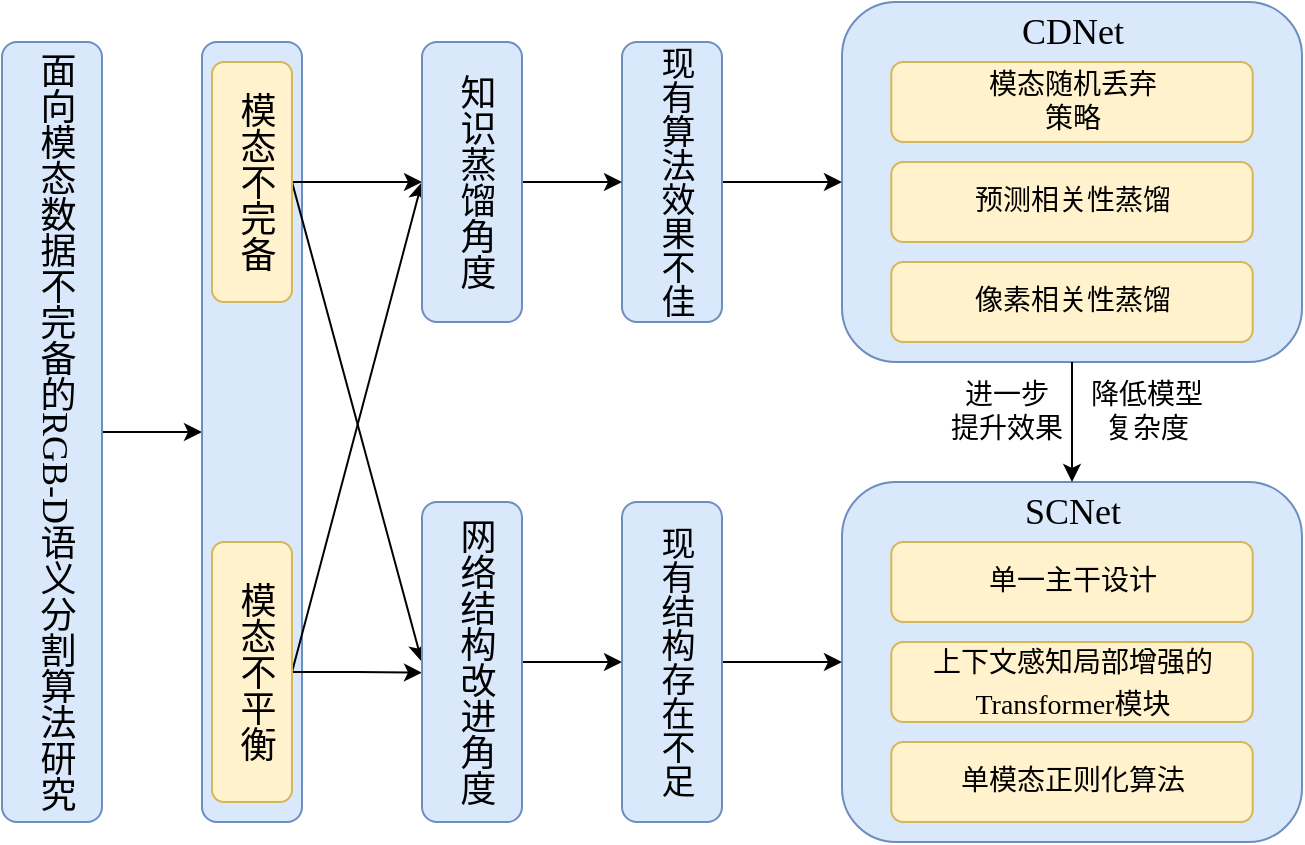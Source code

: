 <mxfile version="24.1.0" type="github">
  <diagram name="第 1 页" id="Zz-yE3sN_qA-QzTztnrS">
    <mxGraphModel dx="1036" dy="579" grid="1" gridSize="10" guides="1" tooltips="1" connect="1" arrows="1" fold="1" page="1" pageScale="1" pageWidth="827" pageHeight="1169" background="#ffffff" math="1" shadow="0">
      <root>
        <mxCell id="0" />
        <mxCell id="1" parent="0" />
        <mxCell id="541eKZ0h6Mssf_X0m6hL-1" style="edgeStyle=orthogonalEdgeStyle;rounded=0;orthogonalLoop=1;jettySize=auto;html=1;" parent="1" source="tpgCdPtoJpIrEywPEl91-1" target="tpgCdPtoJpIrEywPEl91-3" edge="1">
          <mxGeometry relative="1" as="geometry" />
        </mxCell>
        <mxCell id="tpgCdPtoJpIrEywPEl91-1" value="&lt;font style=&quot;font-size: 18px;&quot; face=&quot;宋体&quot;&gt;面向模态数据不完备的RGB-D语义分割算法研究&lt;/font&gt;" style="rounded=1;whiteSpace=wrap;html=1;fillColor=#dae8fc;strokeColor=#6c8ebf;flipV=1;direction=south;textDirection=vertical-lr;" parent="1" vertex="1">
          <mxGeometry x="40" y="120" width="50" height="390" as="geometry" />
        </mxCell>
        <mxCell id="tpgCdPtoJpIrEywPEl91-3" value="" style="rounded=1;whiteSpace=wrap;html=1;fillColor=#dae8fc;strokeColor=#6c8ebf;direction=south;" parent="1" vertex="1">
          <mxGeometry x="140" y="120" width="50" height="390" as="geometry" />
        </mxCell>
        <mxCell id="541eKZ0h6Mssf_X0m6hL-3" style="edgeStyle=orthogonalEdgeStyle;rounded=0;orthogonalLoop=1;jettySize=auto;html=1;entryX=0.5;entryY=1;entryDx=0;entryDy=0;" parent="1" source="tpgCdPtoJpIrEywPEl91-4" target="541eKZ0h6Mssf_X0m6hL-2" edge="1">
          <mxGeometry relative="1" as="geometry" />
        </mxCell>
        <mxCell id="541eKZ0h6Mssf_X0m6hL-4" style="rounded=0;orthogonalLoop=1;jettySize=auto;html=1;exitX=0.5;exitY=0;exitDx=0;exitDy=0;entryX=0.5;entryY=1;entryDx=0;entryDy=0;" parent="1" source="tpgCdPtoJpIrEywPEl91-4" target="tpgCdPtoJpIrEywPEl91-8" edge="1">
          <mxGeometry relative="1" as="geometry" />
        </mxCell>
        <mxCell id="tpgCdPtoJpIrEywPEl91-4" value="&lt;font style=&quot;font-size: 18px;&quot; face=&quot;宋体&quot;&gt;模态不完备&lt;/font&gt;" style="rounded=1;whiteSpace=wrap;html=1;fillColor=#fff2cc;strokeColor=#d6b656;direction=south;textDirection=vertical-lr;" parent="1" vertex="1">
          <mxGeometry x="145" y="130" width="40" height="120" as="geometry" />
        </mxCell>
        <mxCell id="541eKZ0h6Mssf_X0m6hL-5" style="edgeStyle=orthogonalEdgeStyle;rounded=0;orthogonalLoop=1;jettySize=auto;html=1;exitX=0.5;exitY=0;exitDx=0;exitDy=0;" parent="1" source="tpgCdPtoJpIrEywPEl91-5" edge="1">
          <mxGeometry relative="1" as="geometry">
            <mxPoint x="250" y="435.333" as="targetPoint" />
          </mxGeometry>
        </mxCell>
        <mxCell id="541eKZ0h6Mssf_X0m6hL-6" style="rounded=0;orthogonalLoop=1;jettySize=auto;html=1;exitX=0.5;exitY=0;exitDx=0;exitDy=0;entryX=0.5;entryY=1;entryDx=0;entryDy=0;" parent="1" source="tpgCdPtoJpIrEywPEl91-5" target="541eKZ0h6Mssf_X0m6hL-2" edge="1">
          <mxGeometry relative="1" as="geometry" />
        </mxCell>
        <mxCell id="tpgCdPtoJpIrEywPEl91-5" value="&lt;font style=&quot;font-size: 18px;&quot; face=&quot;宋体&quot;&gt;模态不平衡&lt;/font&gt;" style="rounded=1;whiteSpace=wrap;html=1;fillColor=#fff2cc;strokeColor=#d6b656;direction=south;textDirection=vertical-lr;" parent="1" vertex="1">
          <mxGeometry x="145" y="370" width="40" height="130" as="geometry" />
        </mxCell>
        <mxCell id="541eKZ0h6Mssf_X0m6hL-10" style="edgeStyle=orthogonalEdgeStyle;rounded=0;orthogonalLoop=1;jettySize=auto;html=1;exitX=0.5;exitY=0;exitDx=0;exitDy=0;entryX=0.5;entryY=1;entryDx=0;entryDy=0;" parent="1" source="tpgCdPtoJpIrEywPEl91-8" target="tpgCdPtoJpIrEywPEl91-31" edge="1">
          <mxGeometry relative="1" as="geometry" />
        </mxCell>
        <mxCell id="tpgCdPtoJpIrEywPEl91-8" value="&lt;font face=&quot;宋体&quot; style=&quot;font-size: 18px;&quot;&gt;网络结构改进&lt;/font&gt;&lt;span style=&quot;font-size: 18px; font-family: 宋体; background-color: initial;&quot;&gt;角度&lt;/span&gt;" style="rounded=1;whiteSpace=wrap;html=1;fillColor=#dae8fc;strokeColor=#6c8ebf;direction=south;textDirection=vertical-lr;" parent="1" vertex="1">
          <mxGeometry x="250" y="350" width="50" height="160" as="geometry" />
        </mxCell>
        <mxCell id="541eKZ0h6Mssf_X0m6hL-11" style="edgeStyle=orthogonalEdgeStyle;rounded=0;orthogonalLoop=1;jettySize=auto;html=1;exitX=0.5;exitY=0;exitDx=0;exitDy=0;entryX=0;entryY=0.5;entryDx=0;entryDy=0;" parent="1" source="tpgCdPtoJpIrEywPEl91-26" target="tpgCdPtoJpIrEywPEl91-41" edge="1">
          <mxGeometry relative="1" as="geometry" />
        </mxCell>
        <mxCell id="tpgCdPtoJpIrEywPEl91-26" value="&lt;font style=&quot;font-size: 17px;&quot; face=&quot;宋体&quot;&gt;现有算法效果不佳&lt;/font&gt;" style="rounded=1;whiteSpace=wrap;html=1;fillColor=#dae8fc;strokeColor=#6c8ebf;direction=south;textDirection=vertical-lr;" parent="1" vertex="1">
          <mxGeometry x="350" y="120" width="50" height="140" as="geometry" />
        </mxCell>
        <mxCell id="541eKZ0h6Mssf_X0m6hL-12" style="edgeStyle=orthogonalEdgeStyle;rounded=0;orthogonalLoop=1;jettySize=auto;html=1;exitX=0.5;exitY=0;exitDx=0;exitDy=0;entryX=0;entryY=0.5;entryDx=0;entryDy=0;" parent="1" source="tpgCdPtoJpIrEywPEl91-31" target="tpgCdPtoJpIrEywPEl91-35" edge="1">
          <mxGeometry relative="1" as="geometry" />
        </mxCell>
        <mxCell id="tpgCdPtoJpIrEywPEl91-31" value="&lt;font style=&quot;font-size: 17px;&quot; face=&quot;宋体&quot;&gt;现有结构存在不足&lt;/font&gt;" style="rounded=1;whiteSpace=wrap;html=1;fillColor=#dae8fc;strokeColor=#6c8ebf;direction=south;textDirection=vertical-lr;" parent="1" vertex="1">
          <mxGeometry x="350" y="350" width="50" height="160" as="geometry" />
        </mxCell>
        <mxCell id="tpgCdPtoJpIrEywPEl91-34" value="" style="group" parent="1" vertex="1" connectable="0">
          <mxGeometry x="460" y="340" width="230" height="180" as="geometry" />
        </mxCell>
        <mxCell id="tpgCdPtoJpIrEywPEl91-35" value="" style="rounded=1;whiteSpace=wrap;html=1;fillColor=#dae8fc;strokeColor=#6c8ebf;" parent="tpgCdPtoJpIrEywPEl91-34" vertex="1">
          <mxGeometry width="230" height="180" as="geometry" />
        </mxCell>
        <mxCell id="tpgCdPtoJpIrEywPEl91-36" value="&lt;font style=&quot;font-size: 18px;&quot; face=&quot;Times New Roman&quot;&gt;SCNet&lt;/font&gt;" style="text;strokeColor=none;align=center;fillColor=none;html=1;verticalAlign=middle;whiteSpace=wrap;rounded=0;" parent="tpgCdPtoJpIrEywPEl91-34" vertex="1">
          <mxGeometry x="65.714" width="98.571" height="30" as="geometry" />
        </mxCell>
        <mxCell id="tpgCdPtoJpIrEywPEl91-37" value="&lt;font face=&quot;宋体&quot;&gt;&lt;span style=&quot;font-size: 14px;&quot;&gt;单一主干设计&lt;/span&gt;&lt;/font&gt;" style="rounded=1;whiteSpace=wrap;html=1;fillColor=#fff2cc;strokeColor=#d6b656;" parent="tpgCdPtoJpIrEywPEl91-34" vertex="1">
          <mxGeometry x="24.643" y="30" width="180.714" height="40" as="geometry" />
        </mxCell>
        <mxCell id="tpgCdPtoJpIrEywPEl91-38" value="&lt;font style=&quot;font-size: 14px;&quot;&gt;&lt;span style=&quot;font-family: 宋体; line-height: 150%;&quot;&gt;上下文感知局部增强的&lt;/span&gt;&lt;span style=&quot;line-height: 150%;&quot; lang=&quot;EN-US&quot;&gt;&lt;font face=&quot;Times New Roman&quot;&gt;Transformer&lt;/font&gt;&lt;/span&gt;&lt;span style=&quot;font-family: 宋体; line-height: 150%;&quot;&gt;模块&lt;/span&gt;&lt;/font&gt;" style="rounded=1;whiteSpace=wrap;html=1;fillColor=#fff2cc;strokeColor=#d6b656;" parent="tpgCdPtoJpIrEywPEl91-34" vertex="1">
          <mxGeometry x="24.643" y="80" width="180.714" height="40" as="geometry" />
        </mxCell>
        <mxCell id="tpgCdPtoJpIrEywPEl91-39" value="&lt;font style=&quot;font-size: 14px;&quot; face=&quot;宋体&quot;&gt;单模态正则化算法&lt;/font&gt;" style="rounded=1;whiteSpace=wrap;html=1;fillColor=#fff2cc;strokeColor=#d6b656;" parent="tpgCdPtoJpIrEywPEl91-34" vertex="1">
          <mxGeometry x="24.643" y="130" width="180.714" height="40" as="geometry" />
        </mxCell>
        <mxCell id="tpgCdPtoJpIrEywPEl91-40" value="" style="group" parent="1" vertex="1" connectable="0">
          <mxGeometry x="460" y="100" width="230" height="180" as="geometry" />
        </mxCell>
        <mxCell id="tpgCdPtoJpIrEywPEl91-41" value="" style="rounded=1;whiteSpace=wrap;html=1;fillColor=#dae8fc;strokeColor=#6c8ebf;" parent="tpgCdPtoJpIrEywPEl91-40" vertex="1">
          <mxGeometry width="230" height="180" as="geometry" />
        </mxCell>
        <mxCell id="tpgCdPtoJpIrEywPEl91-42" value="&lt;font style=&quot;font-size: 18px;&quot; face=&quot;Times New Roman&quot;&gt;CDNet&lt;/font&gt;" style="text;strokeColor=none;align=center;fillColor=none;html=1;verticalAlign=middle;whiteSpace=wrap;rounded=0;" parent="tpgCdPtoJpIrEywPEl91-40" vertex="1">
          <mxGeometry x="65.714" width="98.571" height="30" as="geometry" />
        </mxCell>
        <mxCell id="tpgCdPtoJpIrEywPEl91-43" value="&lt;font style=&quot;font-size: 14px;&quot; face=&quot;宋体&quot;&gt;模态随机丢弃&lt;/font&gt;&lt;div&gt;&lt;font style=&quot;font-size: 14px;&quot; face=&quot;宋体&quot;&gt;策略&lt;/font&gt;&lt;/div&gt;" style="rounded=1;whiteSpace=wrap;html=1;fillColor=#fff2cc;strokeColor=#d6b656;" parent="tpgCdPtoJpIrEywPEl91-40" vertex="1">
          <mxGeometry x="24.643" y="30" width="180.714" height="40" as="geometry" />
        </mxCell>
        <mxCell id="tpgCdPtoJpIrEywPEl91-44" value="&lt;font style=&quot;font-size: 14px;&quot; face=&quot;宋体&quot;&gt;预测相关性蒸馏&lt;/font&gt;" style="rounded=1;whiteSpace=wrap;html=1;fillColor=#fff2cc;strokeColor=#d6b656;" parent="tpgCdPtoJpIrEywPEl91-40" vertex="1">
          <mxGeometry x="24.643" y="80" width="180.714" height="40" as="geometry" />
        </mxCell>
        <mxCell id="tpgCdPtoJpIrEywPEl91-45" value="&lt;font style=&quot;font-size: 14px;&quot; face=&quot;宋体&quot;&gt;像素相关性蒸馏&lt;/font&gt;" style="rounded=1;whiteSpace=wrap;html=1;fillColor=#fff2cc;strokeColor=#d6b656;" parent="tpgCdPtoJpIrEywPEl91-40" vertex="1">
          <mxGeometry x="24.643" y="130" width="180.714" height="40" as="geometry" />
        </mxCell>
        <mxCell id="tpgCdPtoJpIrEywPEl91-47" value="&lt;font style=&quot;font-size: 14px;&quot; face=&quot;宋体&quot;&gt;进一步&lt;/font&gt;&lt;div&gt;&lt;font style=&quot;font-size: 14px;&quot; face=&quot;宋体&quot;&gt;提升效果&lt;/font&gt;&lt;/div&gt;" style="text;strokeColor=none;align=center;fillColor=none;html=1;verticalAlign=middle;whiteSpace=wrap;rounded=0;" parent="1" vertex="1">
          <mxGeometry x="490" y="290" width="105" height="30" as="geometry" />
        </mxCell>
        <mxCell id="tpgCdPtoJpIrEywPEl91-48" value="&lt;font style=&quot;font-size: 14px;&quot; face=&quot;宋体&quot;&gt;降低模型&lt;/font&gt;&lt;div&gt;&lt;font style=&quot;font-size: 14px;&quot; face=&quot;宋体&quot;&gt;复杂度&lt;/font&gt;&lt;/div&gt;" style="text;strokeColor=none;align=center;fillColor=none;html=1;verticalAlign=middle;whiteSpace=wrap;rounded=0;" parent="1" vertex="1">
          <mxGeometry x="560" y="290" width="105" height="30" as="geometry" />
        </mxCell>
        <mxCell id="541eKZ0h6Mssf_X0m6hL-7" style="edgeStyle=orthogonalEdgeStyle;rounded=0;orthogonalLoop=1;jettySize=auto;html=1;" parent="1" source="541eKZ0h6Mssf_X0m6hL-2" target="tpgCdPtoJpIrEywPEl91-26" edge="1">
          <mxGeometry relative="1" as="geometry" />
        </mxCell>
        <mxCell id="541eKZ0h6Mssf_X0m6hL-2" value="&lt;font face=&quot;宋体&quot;&gt;&lt;span style=&quot;font-size: 18px;&quot;&gt;知识蒸馏角度&lt;/span&gt;&lt;/font&gt;" style="rounded=1;whiteSpace=wrap;html=1;fillColor=#dae8fc;strokeColor=#6c8ebf;direction=south;textDirection=vertical-lr;" parent="1" vertex="1">
          <mxGeometry x="250" y="120" width="50" height="140" as="geometry" />
        </mxCell>
        <mxCell id="541eKZ0h6Mssf_X0m6hL-13" style="edgeStyle=orthogonalEdgeStyle;rounded=0;orthogonalLoop=1;jettySize=auto;html=1;exitX=0.5;exitY=1;exitDx=0;exitDy=0;entryX=0.5;entryY=0;entryDx=0;entryDy=0;" parent="1" source="tpgCdPtoJpIrEywPEl91-41" target="tpgCdPtoJpIrEywPEl91-36" edge="1">
          <mxGeometry relative="1" as="geometry" />
        </mxCell>
      </root>
    </mxGraphModel>
  </diagram>
</mxfile>
